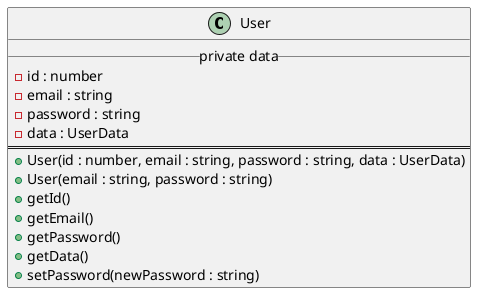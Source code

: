 @startuml Class Diagram
class User{
  __ private data __
  - id : number
  - email : string
  - password : string
  - data : UserData
  ==
  + User(id : number, email : string, password : string, data : UserData)
  + User(email : string, password : string)
  + getId()
  + getEmail()
  + getPassword()
  + getData()
  + setPassword(newPassword : string)
}
@enduml
